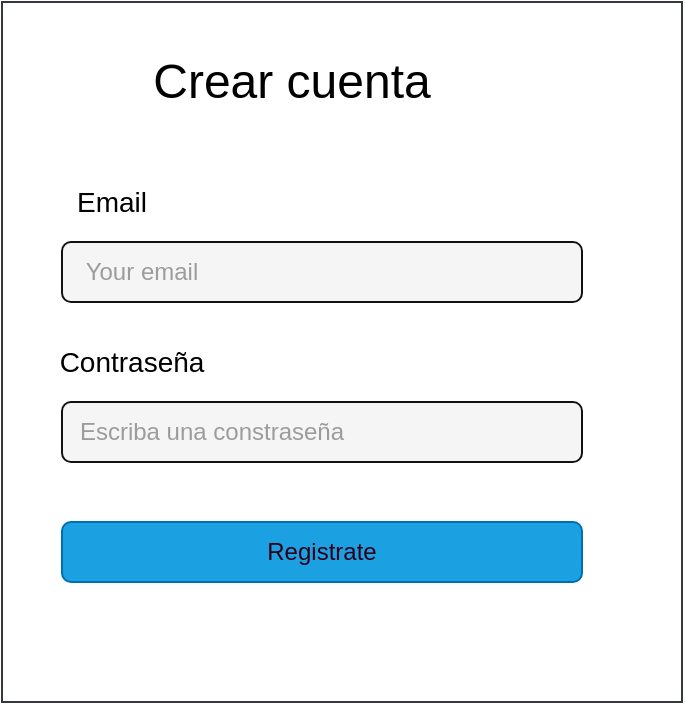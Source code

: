 <mxfile version="13.10.0" type="embed">
    <diagram id="EEZz6ylcIXMfX7lzQ_6x" name="Page-1">
        <mxGraphModel dx="475" dy="625" grid="1" gridSize="10" guides="1" tooltips="1" connect="1" arrows="1" fold="1" page="1" pageScale="1" pageWidth="1169" pageHeight="827" math="0" shadow="0">
            <root>
                <mxCell id="0"/>
                <mxCell id="1" parent="0"/>
                <mxCell id="2" value="" style="rounded=0;whiteSpace=wrap;html=1;strokeColor=#36393d;fillColor=#FFFFFF;" parent="1" vertex="1">
                    <mxGeometry width="340" height="350" as="geometry"/>
                </mxCell>
                <mxCell id="3" value="&lt;font color=&quot;#000000&quot; style=&quot;background-color: rgb(255 , 255 , 255) ; font-size: 24px&quot;&gt;Crear cuenta&lt;/font&gt;" style="text;html=1;strokeColor=none;fillColor=none;align=center;verticalAlign=middle;whiteSpace=wrap;rounded=0;" parent="1" vertex="1">
                    <mxGeometry x="10" y="20" width="270" height="40" as="geometry"/>
                </mxCell>
                <mxCell id="8" value="&lt;font color=&quot;#000000&quot; style=&quot;background-color: rgb(255 , 255 , 255) ; font-size: 14px&quot;&gt;Email&lt;/font&gt;" style="text;html=1;strokeColor=none;fillColor=none;align=center;verticalAlign=middle;whiteSpace=wrap;rounded=0;" parent="1" vertex="1">
                    <mxGeometry x="20" y="80" width="70" height="40" as="geometry"/>
                </mxCell>
                <mxCell id="10" value="" style="rounded=1;whiteSpace=wrap;html=1;strokeColor=#121212;fillColor=#F5F5F5;" parent="1" vertex="1">
                    <mxGeometry x="30" y="120" width="260" height="30" as="geometry"/>
                </mxCell>
                <mxCell id="11" value="&lt;font color=&quot;#9c9c9c&quot;&gt;Your email&lt;/font&gt;" style="text;html=1;strokeColor=none;fillColor=none;align=center;verticalAlign=middle;whiteSpace=wrap;rounded=0;" parent="1" vertex="1">
                    <mxGeometry x="30" y="125" width="80" height="20" as="geometry"/>
                </mxCell>
                <mxCell id="13" value="&lt;font color=&quot;#000000&quot; style=&quot;background-color: rgb(255 , 255 , 255) ; font-size: 14px&quot;&gt;Contraseña&lt;/font&gt;" style="text;html=1;strokeColor=none;fillColor=none;align=center;verticalAlign=middle;whiteSpace=wrap;rounded=0;" parent="1" vertex="1">
                    <mxGeometry x="30" y="160" width="70" height="40" as="geometry"/>
                </mxCell>
                <mxCell id="14" value="" style="rounded=1;whiteSpace=wrap;html=1;strokeColor=#121212;fillColor=#F5F5F5;" parent="1" vertex="1">
                    <mxGeometry x="30" y="200" width="260" height="30" as="geometry"/>
                </mxCell>
                <mxCell id="15" value="&lt;font color=&quot;#9c9c9c&quot;&gt;Escriba una constraseña&lt;/font&gt;" style="text;html=1;strokeColor=none;fillColor=none;align=center;verticalAlign=middle;whiteSpace=wrap;rounded=0;" parent="1" vertex="1">
                    <mxGeometry x="30" y="205" width="150" height="20" as="geometry"/>
                </mxCell>
                <mxCell id="24" value="" style="rounded=1;whiteSpace=wrap;html=1;strokeColor=#006EAF;fillColor=#1ba1e2;fontColor=#ffffff;" vertex="1" parent="1">
                    <mxGeometry x="30" y="260" width="260" height="30" as="geometry"/>
                </mxCell>
                <mxCell id="25" value="&lt;font color=&quot;#33001a&quot;&gt;Registrate&lt;/font&gt;" style="text;html=1;strokeColor=none;fillColor=none;align=center;verticalAlign=middle;whiteSpace=wrap;rounded=0;" vertex="1" parent="1">
                    <mxGeometry x="100" y="265" width="120" height="20" as="geometry"/>
                </mxCell>
            </root>
        </mxGraphModel>
    </diagram>
</mxfile>